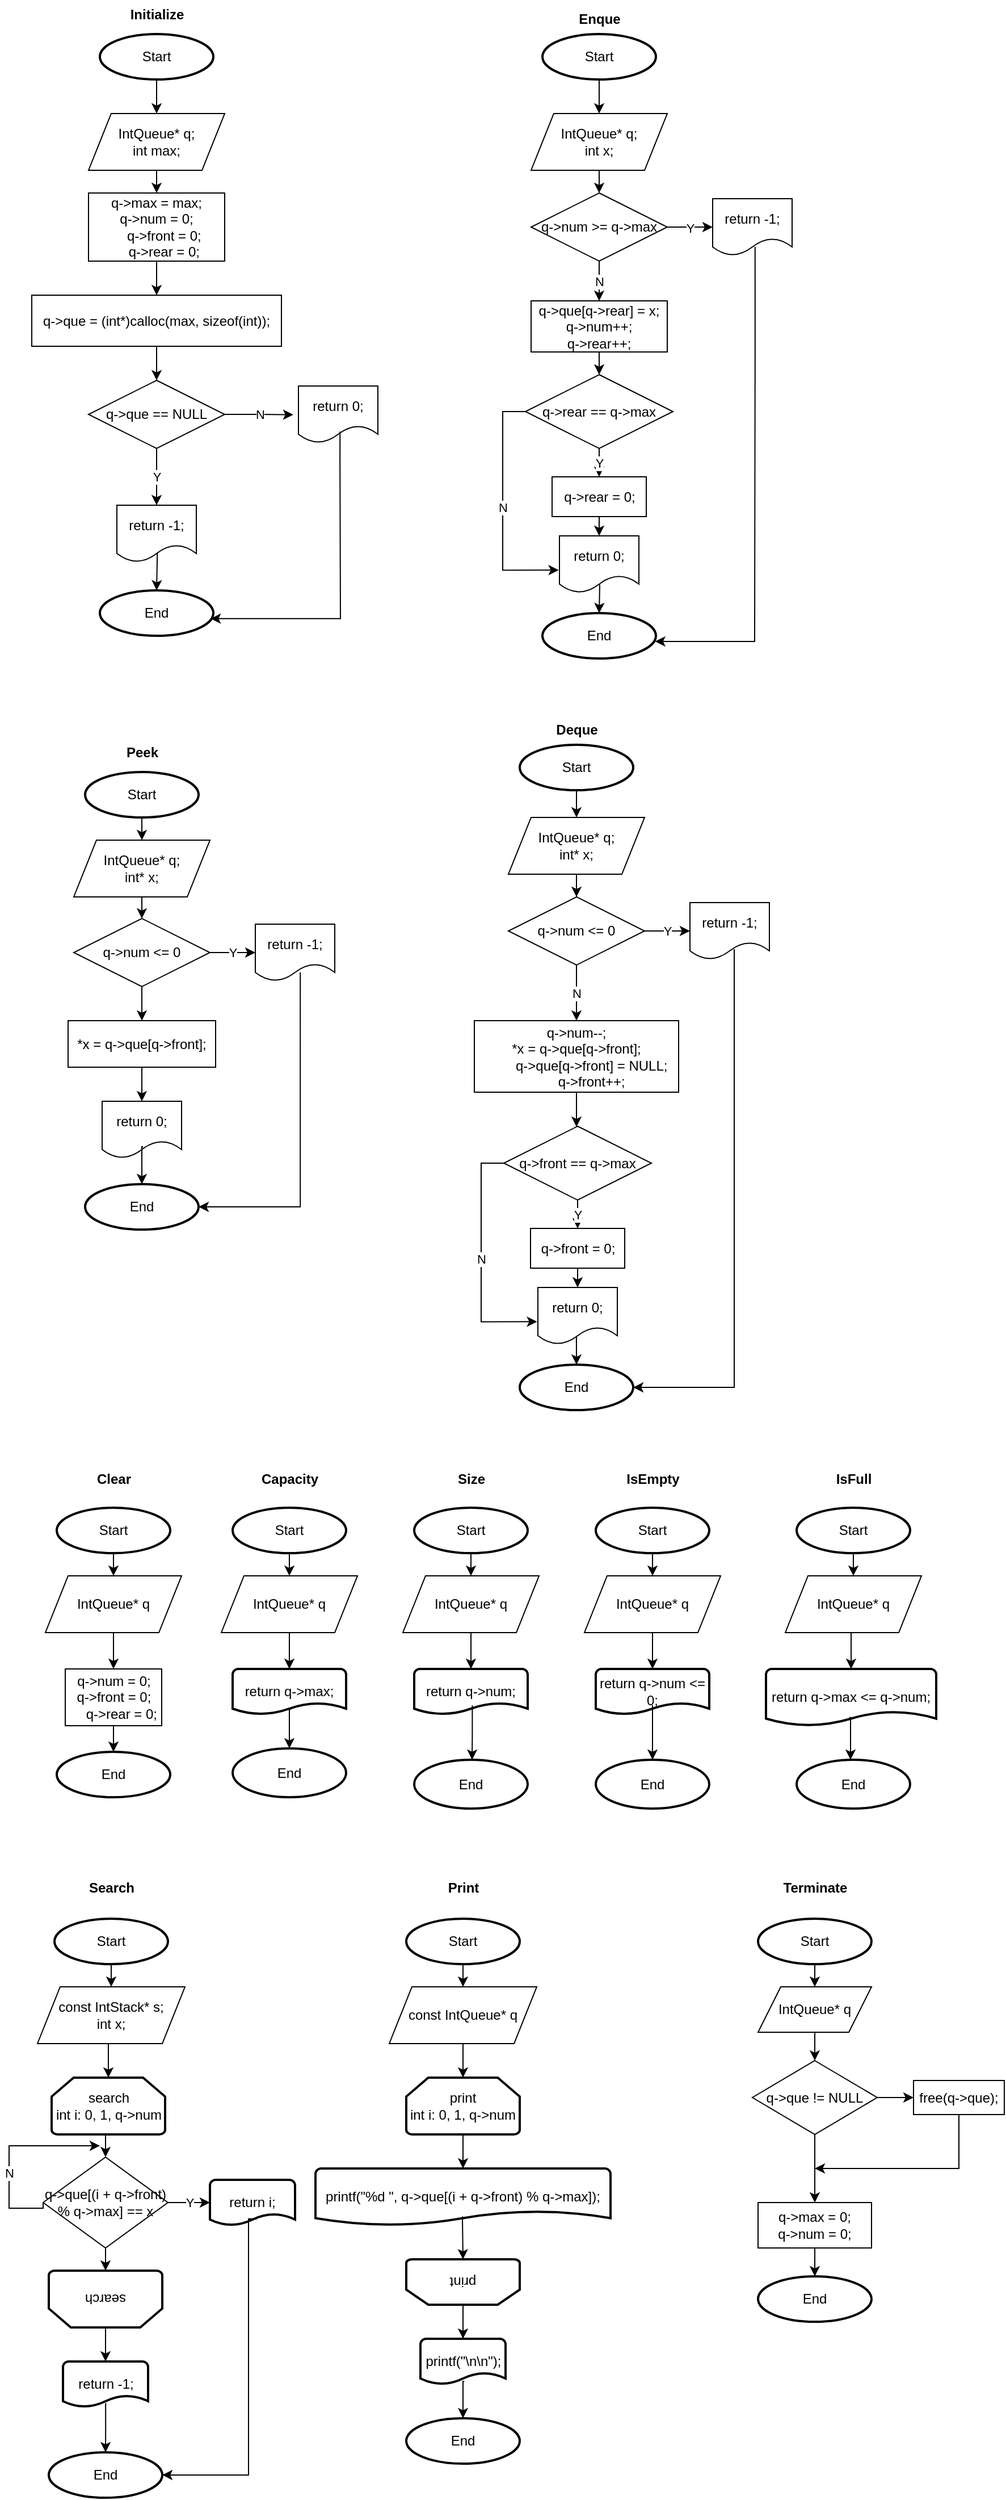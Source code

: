 <mxfile version="21.3.6" type="github">
  <diagram name="페이지-1" id="YFgWT-JXlxmy7XQ4LBd5">
    <mxGraphModel dx="1339" dy="707" grid="1" gridSize="10" guides="1" tooltips="1" connect="1" arrows="1" fold="1" page="1" pageScale="1" pageWidth="827" pageHeight="1169" math="0" shadow="0">
      <root>
        <mxCell id="0" />
        <mxCell id="1" parent="0" />
        <mxCell id="unVaKgMmHh477C6XNQjO-1" style="edgeStyle=orthogonalEdgeStyle;rounded=0;orthogonalLoop=1;jettySize=auto;html=1;exitX=0.5;exitY=1;exitDx=0;exitDy=0;exitPerimeter=0;entryX=0.5;entryY=0;entryDx=0;entryDy=0;" edge="1" parent="1" source="unVaKgMmHh477C6XNQjO-2" target="unVaKgMmHh477C6XNQjO-5">
          <mxGeometry relative="1" as="geometry" />
        </mxCell>
        <mxCell id="unVaKgMmHh477C6XNQjO-2" value="Start" style="strokeWidth=2;html=1;shape=mxgraph.flowchart.start_1;whiteSpace=wrap;" vertex="1" parent="1">
          <mxGeometry x="90" y="80" width="100" height="40" as="geometry" />
        </mxCell>
        <mxCell id="unVaKgMmHh477C6XNQjO-3" value="Initialize" style="text;align=center;fontStyle=1;verticalAlign=middle;spacingLeft=3;spacingRight=3;strokeColor=none;rotatable=0;points=[[0,0.5],[1,0.5]];portConstraint=eastwest;html=1;" vertex="1" parent="1">
          <mxGeometry x="100" y="50" width="80" height="26" as="geometry" />
        </mxCell>
        <mxCell id="unVaKgMmHh477C6XNQjO-4" style="edgeStyle=orthogonalEdgeStyle;rounded=0;orthogonalLoop=1;jettySize=auto;html=1;exitX=0.5;exitY=1;exitDx=0;exitDy=0;entryX=0.5;entryY=0;entryDx=0;entryDy=0;" edge="1" parent="1" source="unVaKgMmHh477C6XNQjO-5" target="unVaKgMmHh477C6XNQjO-7">
          <mxGeometry relative="1" as="geometry" />
        </mxCell>
        <mxCell id="unVaKgMmHh477C6XNQjO-5" value="IntQueue* q;&lt;br&gt;int max;" style="shape=parallelogram;perimeter=parallelogramPerimeter;whiteSpace=wrap;html=1;fixedSize=1;" vertex="1" parent="1">
          <mxGeometry x="80" y="150" width="120" height="50" as="geometry" />
        </mxCell>
        <mxCell id="unVaKgMmHh477C6XNQjO-6" style="edgeStyle=orthogonalEdgeStyle;rounded=0;orthogonalLoop=1;jettySize=auto;html=1;exitX=0.5;exitY=1;exitDx=0;exitDy=0;entryX=0.5;entryY=0;entryDx=0;entryDy=0;" edge="1" parent="1" source="unVaKgMmHh477C6XNQjO-7" target="unVaKgMmHh477C6XNQjO-9">
          <mxGeometry relative="1" as="geometry" />
        </mxCell>
        <mxCell id="unVaKgMmHh477C6XNQjO-7" value="&lt;div&gt;q-&amp;gt;max = max;&lt;/div&gt;&lt;div&gt;q-&amp;gt;num = 0;&lt;span style=&quot;&quot;&gt;&lt;/span&gt;&lt;/div&gt;&lt;div&gt;&lt;span style=&quot;&quot;&gt;&lt;span style=&quot;&quot;&gt;&lt;span style=&quot;white-space: pre;&quot;&gt;&amp;nbsp;&amp;nbsp;&amp;nbsp;&amp;nbsp;&lt;/span&gt;&lt;/span&gt;q-&amp;gt;front = 0;&lt;/span&gt;&lt;/div&gt;&lt;div&gt;&lt;span style=&quot;&quot;&gt;&lt;span style=&quot;&quot;&gt;&lt;span style=&quot;white-space: pre;&quot;&gt;&amp;nbsp;&amp;nbsp;&amp;nbsp;&amp;nbsp;&lt;/span&gt;&lt;/span&gt;q-&amp;gt;rear = 0;&lt;/span&gt;&lt;/div&gt;" style="rounded=0;whiteSpace=wrap;html=1;" vertex="1" parent="1">
          <mxGeometry x="80" y="220" width="120" height="60" as="geometry" />
        </mxCell>
        <mxCell id="unVaKgMmHh477C6XNQjO-8" style="edgeStyle=orthogonalEdgeStyle;rounded=0;orthogonalLoop=1;jettySize=auto;html=1;exitX=0.5;exitY=1;exitDx=0;exitDy=0;" edge="1" parent="1" source="unVaKgMmHh477C6XNQjO-9" target="unVaKgMmHh477C6XNQjO-12">
          <mxGeometry relative="1" as="geometry" />
        </mxCell>
        <mxCell id="unVaKgMmHh477C6XNQjO-9" value="q-&amp;gt;que = (int*)calloc(max, sizeof(int));" style="rounded=0;whiteSpace=wrap;html=1;" vertex="1" parent="1">
          <mxGeometry x="30" y="310" width="220" height="45" as="geometry" />
        </mxCell>
        <mxCell id="unVaKgMmHh477C6XNQjO-10" value="Y" style="edgeStyle=orthogonalEdgeStyle;rounded=0;orthogonalLoop=1;jettySize=auto;html=1;exitX=0.5;exitY=1;exitDx=0;exitDy=0;entryX=0.5;entryY=0;entryDx=0;entryDy=0;" edge="1" parent="1" source="unVaKgMmHh477C6XNQjO-12" target="unVaKgMmHh477C6XNQjO-13">
          <mxGeometry relative="1" as="geometry" />
        </mxCell>
        <mxCell id="unVaKgMmHh477C6XNQjO-11" value="N" style="edgeStyle=orthogonalEdgeStyle;rounded=0;orthogonalLoop=1;jettySize=auto;html=1;exitX=1;exitY=0.5;exitDx=0;exitDy=0;entryX=-0.065;entryY=0.506;entryDx=0;entryDy=0;entryPerimeter=0;" edge="1" parent="1" source="unVaKgMmHh477C6XNQjO-12" target="unVaKgMmHh477C6XNQjO-14">
          <mxGeometry relative="1" as="geometry" />
        </mxCell>
        <mxCell id="unVaKgMmHh477C6XNQjO-12" value="q-&amp;gt;que == NULL" style="rhombus;whiteSpace=wrap;html=1;" vertex="1" parent="1">
          <mxGeometry x="80" y="385" width="120" height="60" as="geometry" />
        </mxCell>
        <mxCell id="unVaKgMmHh477C6XNQjO-13" value="return -1;" style="shape=document;whiteSpace=wrap;html=1;boundedLbl=1;" vertex="1" parent="1">
          <mxGeometry x="105" y="495" width="70" height="50" as="geometry" />
        </mxCell>
        <mxCell id="unVaKgMmHh477C6XNQjO-14" value="return 0;" style="shape=document;whiteSpace=wrap;html=1;boundedLbl=1;" vertex="1" parent="1">
          <mxGeometry x="265" y="390" width="70" height="50" as="geometry" />
        </mxCell>
        <mxCell id="unVaKgMmHh477C6XNQjO-15" style="edgeStyle=orthogonalEdgeStyle;rounded=0;orthogonalLoop=1;jettySize=auto;html=1;exitX=0.509;exitY=0.848;exitDx=0;exitDy=0;exitPerimeter=0;entryX=0.5;entryY=0;entryDx=0;entryDy=0;entryPerimeter=0;" edge="1" parent="1" source="unVaKgMmHh477C6XNQjO-13" target="unVaKgMmHh477C6XNQjO-17">
          <mxGeometry relative="1" as="geometry" />
        </mxCell>
        <mxCell id="unVaKgMmHh477C6XNQjO-16" style="edgeStyle=orthogonalEdgeStyle;rounded=0;orthogonalLoop=1;jettySize=auto;html=1;exitX=0.523;exitY=0.803;exitDx=0;exitDy=0;exitPerimeter=0;entryX=0.976;entryY=0.623;entryDx=0;entryDy=0;entryPerimeter=0;" edge="1" parent="1" source="unVaKgMmHh477C6XNQjO-14" target="unVaKgMmHh477C6XNQjO-17">
          <mxGeometry relative="1" as="geometry">
            <Array as="points">
              <mxPoint x="302" y="460" />
              <mxPoint x="302" y="595" />
            </Array>
            <mxPoint x="192" y="596" as="targetPoint" />
          </mxGeometry>
        </mxCell>
        <mxCell id="unVaKgMmHh477C6XNQjO-17" value="End" style="strokeWidth=2;html=1;shape=mxgraph.flowchart.start_1;whiteSpace=wrap;" vertex="1" parent="1">
          <mxGeometry x="90" y="570" width="100" height="40" as="geometry" />
        </mxCell>
        <mxCell id="unVaKgMmHh477C6XNQjO-18" value="Enque" style="text;align=center;fontStyle=1;verticalAlign=middle;spacingLeft=3;spacingRight=3;strokeColor=none;rotatable=0;points=[[0,0.5],[1,0.5]];portConstraint=eastwest;html=1;" vertex="1" parent="1">
          <mxGeometry x="490" y="54" width="80" height="26" as="geometry" />
        </mxCell>
        <mxCell id="unVaKgMmHh477C6XNQjO-19" style="edgeStyle=orthogonalEdgeStyle;rounded=0;orthogonalLoop=1;jettySize=auto;html=1;exitX=0.5;exitY=1;exitDx=0;exitDy=0;exitPerimeter=0;entryX=0.5;entryY=0;entryDx=0;entryDy=0;" edge="1" parent="1" source="unVaKgMmHh477C6XNQjO-20" target="unVaKgMmHh477C6XNQjO-48">
          <mxGeometry relative="1" as="geometry" />
        </mxCell>
        <mxCell id="unVaKgMmHh477C6XNQjO-20" value="Start" style="strokeWidth=2;html=1;shape=mxgraph.flowchart.start_1;whiteSpace=wrap;" vertex="1" parent="1">
          <mxGeometry x="480" y="80" width="100" height="40" as="geometry" />
        </mxCell>
        <mxCell id="unVaKgMmHh477C6XNQjO-21" value="Y" style="edgeStyle=orthogonalEdgeStyle;rounded=0;orthogonalLoop=1;jettySize=auto;html=1;exitX=1;exitY=0.5;exitDx=0;exitDy=0;" edge="1" parent="1" source="unVaKgMmHh477C6XNQjO-23">
          <mxGeometry relative="1" as="geometry">
            <mxPoint x="630" y="250.0" as="targetPoint" />
          </mxGeometry>
        </mxCell>
        <mxCell id="unVaKgMmHh477C6XNQjO-22" value="N" style="edgeStyle=orthogonalEdgeStyle;rounded=0;orthogonalLoop=1;jettySize=auto;html=1;exitX=0.5;exitY=1;exitDx=0;exitDy=0;entryX=0.5;entryY=0;entryDx=0;entryDy=0;" edge="1" parent="1" source="unVaKgMmHh477C6XNQjO-23" target="unVaKgMmHh477C6XNQjO-26">
          <mxGeometry relative="1" as="geometry" />
        </mxCell>
        <mxCell id="unVaKgMmHh477C6XNQjO-23" value="q-&amp;gt;num &amp;gt;= q-&amp;gt;max" style="rhombus;whiteSpace=wrap;html=1;" vertex="1" parent="1">
          <mxGeometry x="470" y="220" width="120" height="60" as="geometry" />
        </mxCell>
        <mxCell id="unVaKgMmHh477C6XNQjO-24" value="return -1;" style="shape=document;whiteSpace=wrap;html=1;boundedLbl=1;" vertex="1" parent="1">
          <mxGeometry x="630" y="225" width="70" height="50" as="geometry" />
        </mxCell>
        <mxCell id="unVaKgMmHh477C6XNQjO-150" style="edgeStyle=orthogonalEdgeStyle;rounded=0;orthogonalLoop=1;jettySize=auto;html=1;exitX=0.5;exitY=1;exitDx=0;exitDy=0;entryX=0.5;entryY=0;entryDx=0;entryDy=0;" edge="1" parent="1" source="unVaKgMmHh477C6XNQjO-26" target="unVaKgMmHh477C6XNQjO-149">
          <mxGeometry relative="1" as="geometry" />
        </mxCell>
        <mxCell id="unVaKgMmHh477C6XNQjO-26" value="&lt;div&gt;q-&amp;gt;que[q-&amp;gt;rear] = x;&lt;/div&gt;&lt;div&gt;q-&amp;gt;num++;&lt;/div&gt;&lt;div&gt;&lt;span style=&quot;background-color: initial;&quot;&gt;q-&amp;gt;rear++;&lt;/span&gt;&lt;/div&gt;" style="rounded=0;whiteSpace=wrap;html=1;" vertex="1" parent="1">
          <mxGeometry x="470" y="315" width="120" height="45" as="geometry" />
        </mxCell>
        <mxCell id="unVaKgMmHh477C6XNQjO-27" value="return 0;" style="shape=document;whiteSpace=wrap;html=1;boundedLbl=1;" vertex="1" parent="1">
          <mxGeometry x="495" y="522" width="70" height="50" as="geometry" />
        </mxCell>
        <mxCell id="unVaKgMmHh477C6XNQjO-28" style="edgeStyle=orthogonalEdgeStyle;rounded=0;orthogonalLoop=1;jettySize=auto;html=1;exitX=0.507;exitY=0.857;exitDx=0;exitDy=0;exitPerimeter=0;entryX=0.5;entryY=0;entryDx=0;entryDy=0;entryPerimeter=0;" edge="1" parent="1" source="unVaKgMmHh477C6XNQjO-27" target="unVaKgMmHh477C6XNQjO-30">
          <mxGeometry relative="1" as="geometry" />
        </mxCell>
        <mxCell id="unVaKgMmHh477C6XNQjO-29" style="edgeStyle=orthogonalEdgeStyle;rounded=0;orthogonalLoop=1;jettySize=auto;html=1;exitX=0.534;exitY=0.847;exitDx=0;exitDy=0;exitPerimeter=0;entryX=0.993;entryY=0.625;entryDx=0;entryDy=0;entryPerimeter=0;" edge="1" parent="1" source="unVaKgMmHh477C6XNQjO-24" target="unVaKgMmHh477C6XNQjO-30">
          <mxGeometry relative="1" as="geometry">
            <Array as="points">
              <mxPoint x="667" y="358" />
              <mxPoint x="667" y="607" />
            </Array>
            <mxPoint x="665.98" y="357.25" as="sourcePoint" />
          </mxGeometry>
        </mxCell>
        <mxCell id="unVaKgMmHh477C6XNQjO-30" value="End" style="strokeWidth=2;html=1;shape=mxgraph.flowchart.start_1;whiteSpace=wrap;" vertex="1" parent="1">
          <mxGeometry x="480" y="590" width="100" height="40" as="geometry" />
        </mxCell>
        <mxCell id="unVaKgMmHh477C6XNQjO-31" value="Deque" style="text;align=center;fontStyle=1;verticalAlign=middle;spacingLeft=3;spacingRight=3;strokeColor=none;rotatable=0;points=[[0,0.5],[1,0.5]];portConstraint=eastwest;html=1;" vertex="1" parent="1">
          <mxGeometry x="470" y="680" width="80" height="26" as="geometry" />
        </mxCell>
        <mxCell id="unVaKgMmHh477C6XNQjO-32" style="edgeStyle=orthogonalEdgeStyle;rounded=0;orthogonalLoop=1;jettySize=auto;html=1;exitX=0.5;exitY=1;exitDx=0;exitDy=0;exitPerimeter=0;" edge="1" parent="1" source="unVaKgMmHh477C6XNQjO-33" target="unVaKgMmHh477C6XNQjO-50">
          <mxGeometry relative="1" as="geometry" />
        </mxCell>
        <mxCell id="unVaKgMmHh477C6XNQjO-33" value="Start" style="strokeWidth=2;html=1;shape=mxgraph.flowchart.start_1;whiteSpace=wrap;" vertex="1" parent="1">
          <mxGeometry x="460" y="706" width="100" height="40" as="geometry" />
        </mxCell>
        <mxCell id="unVaKgMmHh477C6XNQjO-34" value="Y" style="edgeStyle=orthogonalEdgeStyle;rounded=0;orthogonalLoop=1;jettySize=auto;html=1;exitX=1;exitY=0.5;exitDx=0;exitDy=0;" edge="1" parent="1" source="unVaKgMmHh477C6XNQjO-36" target="unVaKgMmHh477C6XNQjO-37">
          <mxGeometry relative="1" as="geometry" />
        </mxCell>
        <mxCell id="unVaKgMmHh477C6XNQjO-35" value="N" style="edgeStyle=orthogonalEdgeStyle;rounded=0;orthogonalLoop=1;jettySize=auto;html=1;exitX=0.5;exitY=1;exitDx=0;exitDy=0;entryX=0.5;entryY=0;entryDx=0;entryDy=0;" edge="1" parent="1" source="unVaKgMmHh477C6XNQjO-36" target="unVaKgMmHh477C6XNQjO-39">
          <mxGeometry relative="1" as="geometry" />
        </mxCell>
        <mxCell id="unVaKgMmHh477C6XNQjO-36" value="q-&amp;gt;num &amp;lt;= 0" style="rhombus;whiteSpace=wrap;html=1;" vertex="1" parent="1">
          <mxGeometry x="450" y="840" width="120" height="60" as="geometry" />
        </mxCell>
        <mxCell id="unVaKgMmHh477C6XNQjO-37" value="return -1;" style="shape=document;whiteSpace=wrap;html=1;boundedLbl=1;" vertex="1" parent="1">
          <mxGeometry x="610" y="845" width="70" height="50" as="geometry" />
        </mxCell>
        <mxCell id="unVaKgMmHh477C6XNQjO-156" style="edgeStyle=orthogonalEdgeStyle;rounded=0;orthogonalLoop=1;jettySize=auto;html=1;exitX=0.5;exitY=1;exitDx=0;exitDy=0;entryX=0.5;entryY=0;entryDx=0;entryDy=0;" edge="1" parent="1" source="unVaKgMmHh477C6XNQjO-39">
          <mxGeometry relative="1" as="geometry">
            <mxPoint x="510" y="1042.5" as="targetPoint" />
          </mxGeometry>
        </mxCell>
        <mxCell id="unVaKgMmHh477C6XNQjO-39" value="&lt;div&gt;q-&amp;gt;num--;&lt;/div&gt;&lt;div&gt;*x = q-&amp;gt;que[q-&amp;gt;front];&lt;span style=&quot;&quot;&gt;&lt;/span&gt;&lt;/div&gt;&lt;div&gt;&lt;span style=&quot;&quot;&gt;&lt;span style=&quot;&quot;&gt;&lt;span style=&quot;white-space: pre;&quot;&gt;&amp;nbsp;&amp;nbsp;&amp;nbsp;&amp;nbsp;&lt;/span&gt;&lt;span style=&quot;white-space: pre;&quot;&gt;&amp;nbsp;&amp;nbsp;&amp;nbsp;&amp;nbsp;&lt;/span&gt;&lt;/span&gt;q-&amp;gt;que[q-&amp;gt;front] = NULL;&lt;/span&gt;&lt;/div&gt;&lt;div&gt;&lt;span style=&quot;&quot;&gt;&lt;span style=&quot;&quot;&gt;&lt;span style=&quot;white-space: pre;&quot;&gt;&amp;nbsp;&amp;nbsp;&amp;nbsp;&amp;nbsp;&lt;/span&gt;&lt;span style=&quot;white-space: pre;&quot;&gt;&amp;nbsp;&amp;nbsp;&amp;nbsp;&amp;nbsp;&lt;/span&gt;&lt;/span&gt;q-&amp;gt;front++;&lt;/span&gt;&lt;/div&gt;" style="rounded=0;whiteSpace=wrap;html=1;" vertex="1" parent="1">
          <mxGeometry x="420" y="949" width="180" height="63" as="geometry" />
        </mxCell>
        <mxCell id="unVaKgMmHh477C6XNQjO-164" style="edgeStyle=orthogonalEdgeStyle;rounded=0;orthogonalLoop=1;jettySize=auto;html=1;exitX=0.485;exitY=0.815;exitDx=0;exitDy=0;exitPerimeter=0;entryX=0.5;entryY=0;entryDx=0;entryDy=0;entryPerimeter=0;" edge="1" parent="1" source="unVaKgMmHh477C6XNQjO-158" target="unVaKgMmHh477C6XNQjO-43">
          <mxGeometry relative="1" as="geometry" />
        </mxCell>
        <mxCell id="unVaKgMmHh477C6XNQjO-43" value="End" style="strokeWidth=2;html=1;shape=mxgraph.flowchart.start_1;whiteSpace=wrap;" vertex="1" parent="1">
          <mxGeometry x="460" y="1252" width="100" height="40" as="geometry" />
        </mxCell>
        <mxCell id="unVaKgMmHh477C6XNQjO-44" value="Peek" style="text;align=center;fontStyle=1;verticalAlign=middle;spacingLeft=3;spacingRight=3;strokeColor=none;rotatable=0;points=[[0,0.5],[1,0.5]];portConstraint=eastwest;html=1;" vertex="1" parent="1">
          <mxGeometry x="87" y="700" width="80" height="26" as="geometry" />
        </mxCell>
        <mxCell id="unVaKgMmHh477C6XNQjO-45" style="edgeStyle=orthogonalEdgeStyle;rounded=0;orthogonalLoop=1;jettySize=auto;html=1;exitX=0.5;exitY=1;exitDx=0;exitDy=0;exitPerimeter=0;entryX=0.5;entryY=0;entryDx=0;entryDy=0;" edge="1" parent="1" source="unVaKgMmHh477C6XNQjO-46" target="unVaKgMmHh477C6XNQjO-52">
          <mxGeometry relative="1" as="geometry" />
        </mxCell>
        <mxCell id="unVaKgMmHh477C6XNQjO-46" value="Start" style="strokeWidth=2;html=1;shape=mxgraph.flowchart.start_1;whiteSpace=wrap;" vertex="1" parent="1">
          <mxGeometry x="77" y="730" width="100" height="40" as="geometry" />
        </mxCell>
        <mxCell id="unVaKgMmHh477C6XNQjO-47" style="edgeStyle=orthogonalEdgeStyle;rounded=0;orthogonalLoop=1;jettySize=auto;html=1;exitX=0.5;exitY=1;exitDx=0;exitDy=0;entryX=0.5;entryY=0;entryDx=0;entryDy=0;" edge="1" parent="1" source="unVaKgMmHh477C6XNQjO-48" target="unVaKgMmHh477C6XNQjO-23">
          <mxGeometry relative="1" as="geometry" />
        </mxCell>
        <mxCell id="unVaKgMmHh477C6XNQjO-48" value="IntQueue* q;&lt;br style=&quot;border-color: var(--border-color);&quot;&gt;int x;" style="shape=parallelogram;perimeter=parallelogramPerimeter;whiteSpace=wrap;html=1;fixedSize=1;" vertex="1" parent="1">
          <mxGeometry x="470" y="150" width="120" height="50" as="geometry" />
        </mxCell>
        <mxCell id="unVaKgMmHh477C6XNQjO-49" style="edgeStyle=orthogonalEdgeStyle;rounded=0;orthogonalLoop=1;jettySize=auto;html=1;exitX=0.5;exitY=1;exitDx=0;exitDy=0;" edge="1" parent="1" source="unVaKgMmHh477C6XNQjO-50" target="unVaKgMmHh477C6XNQjO-36">
          <mxGeometry relative="1" as="geometry" />
        </mxCell>
        <mxCell id="unVaKgMmHh477C6XNQjO-50" value="IntQueue* q;&lt;br&gt;int* x;" style="shape=parallelogram;perimeter=parallelogramPerimeter;whiteSpace=wrap;html=1;fixedSize=1;" vertex="1" parent="1">
          <mxGeometry x="450" y="770" width="120" height="50" as="geometry" />
        </mxCell>
        <mxCell id="unVaKgMmHh477C6XNQjO-51" style="edgeStyle=orthogonalEdgeStyle;rounded=0;orthogonalLoop=1;jettySize=auto;html=1;exitX=0.5;exitY=1;exitDx=0;exitDy=0;entryX=0.5;entryY=0;entryDx=0;entryDy=0;" edge="1" parent="1" source="unVaKgMmHh477C6XNQjO-52" target="unVaKgMmHh477C6XNQjO-55">
          <mxGeometry relative="1" as="geometry" />
        </mxCell>
        <mxCell id="unVaKgMmHh477C6XNQjO-52" value="IntQueue* q;&lt;br style=&quot;border-color: var(--border-color);&quot;&gt;int* x;" style="shape=parallelogram;perimeter=parallelogramPerimeter;whiteSpace=wrap;html=1;fixedSize=1;" vertex="1" parent="1">
          <mxGeometry x="67" y="790" width="120" height="50" as="geometry" />
        </mxCell>
        <mxCell id="unVaKgMmHh477C6XNQjO-53" value="Y" style="edgeStyle=orthogonalEdgeStyle;rounded=0;orthogonalLoop=1;jettySize=auto;html=1;exitX=1;exitY=0.5;exitDx=0;exitDy=0;entryX=0;entryY=0.5;entryDx=0;entryDy=0;" edge="1" parent="1" source="unVaKgMmHh477C6XNQjO-55" target="unVaKgMmHh477C6XNQjO-56">
          <mxGeometry relative="1" as="geometry" />
        </mxCell>
        <mxCell id="unVaKgMmHh477C6XNQjO-54" style="edgeStyle=orthogonalEdgeStyle;rounded=0;orthogonalLoop=1;jettySize=auto;html=1;exitX=0.5;exitY=1;exitDx=0;exitDy=0;" edge="1" parent="1" source="unVaKgMmHh477C6XNQjO-55" target="unVaKgMmHh477C6XNQjO-58">
          <mxGeometry relative="1" as="geometry" />
        </mxCell>
        <mxCell id="unVaKgMmHh477C6XNQjO-55" value="q-&amp;gt;num &amp;lt;= 0" style="rhombus;whiteSpace=wrap;html=1;" vertex="1" parent="1">
          <mxGeometry x="67" y="859" width="120" height="60" as="geometry" />
        </mxCell>
        <mxCell id="unVaKgMmHh477C6XNQjO-56" value="return -1;" style="shape=document;whiteSpace=wrap;html=1;boundedLbl=1;" vertex="1" parent="1">
          <mxGeometry x="227" y="864" width="70" height="50" as="geometry" />
        </mxCell>
        <mxCell id="unVaKgMmHh477C6XNQjO-57" style="edgeStyle=orthogonalEdgeStyle;rounded=0;orthogonalLoop=1;jettySize=auto;html=1;exitX=0.5;exitY=1;exitDx=0;exitDy=0;entryX=0.5;entryY=0;entryDx=0;entryDy=0;" edge="1" parent="1" source="unVaKgMmHh477C6XNQjO-58" target="unVaKgMmHh477C6XNQjO-59">
          <mxGeometry relative="1" as="geometry" />
        </mxCell>
        <mxCell id="unVaKgMmHh477C6XNQjO-58" value="*x = q-&amp;gt;que[q-&amp;gt;front];" style="rounded=0;whiteSpace=wrap;html=1;" vertex="1" parent="1">
          <mxGeometry x="62" y="949" width="130" height="41" as="geometry" />
        </mxCell>
        <mxCell id="unVaKgMmHh477C6XNQjO-59" value="return 0;" style="shape=document;whiteSpace=wrap;html=1;boundedLbl=1;" vertex="1" parent="1">
          <mxGeometry x="92" y="1020" width="70" height="50" as="geometry" />
        </mxCell>
        <mxCell id="unVaKgMmHh477C6XNQjO-60" style="edgeStyle=orthogonalEdgeStyle;rounded=0;orthogonalLoop=1;jettySize=auto;html=1;exitX=0.509;exitY=0.848;exitDx=0;exitDy=0;exitPerimeter=0;entryX=0.5;entryY=0;entryDx=0;entryDy=0;entryPerimeter=0;" edge="1" parent="1" target="unVaKgMmHh477C6XNQjO-62">
          <mxGeometry relative="1" as="geometry">
            <mxPoint x="128" y="1060" as="sourcePoint" />
          </mxGeometry>
        </mxCell>
        <mxCell id="unVaKgMmHh477C6XNQjO-61" style="edgeStyle=orthogonalEdgeStyle;rounded=0;orthogonalLoop=1;jettySize=auto;html=1;entryX=1;entryY=0.5;entryDx=0;entryDy=0;entryPerimeter=0;exitX=0.566;exitY=0.85;exitDx=0;exitDy=0;exitPerimeter=0;" edge="1" parent="1" source="unVaKgMmHh477C6XNQjO-56" target="unVaKgMmHh477C6XNQjO-62">
          <mxGeometry relative="1" as="geometry">
            <mxPoint x="317" y="950" as="sourcePoint" />
            <Array as="points">
              <mxPoint x="267" y="1113" />
            </Array>
          </mxGeometry>
        </mxCell>
        <mxCell id="unVaKgMmHh477C6XNQjO-62" value="End" style="strokeWidth=2;html=1;shape=mxgraph.flowchart.start_1;whiteSpace=wrap;" vertex="1" parent="1">
          <mxGeometry x="77" y="1093" width="100" height="40" as="geometry" />
        </mxCell>
        <mxCell id="unVaKgMmHh477C6XNQjO-63" value="Clear" style="text;align=center;fontStyle=1;verticalAlign=middle;spacingLeft=3;spacingRight=3;strokeColor=none;rotatable=0;points=[[0,0.5],[1,0.5]];portConstraint=eastwest;html=1;" vertex="1" parent="1">
          <mxGeometry x="62" y="1340" width="80" height="26" as="geometry" />
        </mxCell>
        <mxCell id="unVaKgMmHh477C6XNQjO-64" style="edgeStyle=orthogonalEdgeStyle;rounded=0;orthogonalLoop=1;jettySize=auto;html=1;exitX=0.5;exitY=1;exitDx=0;exitDy=0;exitPerimeter=0;entryX=0.5;entryY=0;entryDx=0;entryDy=0;" edge="1" parent="1" source="unVaKgMmHh477C6XNQjO-65" target="unVaKgMmHh477C6XNQjO-67">
          <mxGeometry relative="1" as="geometry" />
        </mxCell>
        <mxCell id="unVaKgMmHh477C6XNQjO-65" value="Start" style="strokeWidth=2;html=1;shape=mxgraph.flowchart.start_1;whiteSpace=wrap;" vertex="1" parent="1">
          <mxGeometry x="52" y="1378" width="100" height="40" as="geometry" />
        </mxCell>
        <mxCell id="unVaKgMmHh477C6XNQjO-66" style="edgeStyle=orthogonalEdgeStyle;rounded=0;orthogonalLoop=1;jettySize=auto;html=1;exitX=0.5;exitY=1;exitDx=0;exitDy=0;" edge="1" parent="1" source="unVaKgMmHh477C6XNQjO-67" target="unVaKgMmHh477C6XNQjO-89">
          <mxGeometry relative="1" as="geometry" />
        </mxCell>
        <mxCell id="unVaKgMmHh477C6XNQjO-67" value="IntQueue* q" style="shape=parallelogram;perimeter=parallelogramPerimeter;whiteSpace=wrap;html=1;fixedSize=1;" vertex="1" parent="1">
          <mxGeometry x="42" y="1438" width="120" height="50" as="geometry" />
        </mxCell>
        <mxCell id="unVaKgMmHh477C6XNQjO-68" value="Capacity" style="text;align=center;fontStyle=1;verticalAlign=middle;spacingLeft=3;spacingRight=3;strokeColor=none;rotatable=0;points=[[0,0.5],[1,0.5]];portConstraint=eastwest;html=1;" vertex="1" parent="1">
          <mxGeometry x="217" y="1340" width="80" height="26" as="geometry" />
        </mxCell>
        <mxCell id="unVaKgMmHh477C6XNQjO-69" style="edgeStyle=orthogonalEdgeStyle;rounded=0;orthogonalLoop=1;jettySize=auto;html=1;exitX=0.5;exitY=1;exitDx=0;exitDy=0;exitPerimeter=0;entryX=0.5;entryY=0;entryDx=0;entryDy=0;" edge="1" parent="1" source="unVaKgMmHh477C6XNQjO-70" target="unVaKgMmHh477C6XNQjO-72">
          <mxGeometry relative="1" as="geometry" />
        </mxCell>
        <mxCell id="unVaKgMmHh477C6XNQjO-70" value="Start" style="strokeWidth=2;html=1;shape=mxgraph.flowchart.start_1;whiteSpace=wrap;" vertex="1" parent="1">
          <mxGeometry x="207" y="1378" width="100" height="40" as="geometry" />
        </mxCell>
        <mxCell id="unVaKgMmHh477C6XNQjO-71" style="edgeStyle=orthogonalEdgeStyle;rounded=0;orthogonalLoop=1;jettySize=auto;html=1;exitX=0.5;exitY=1;exitDx=0;exitDy=0;entryX=0.5;entryY=0;entryDx=0;entryDy=0;entryPerimeter=0;" edge="1" parent="1" source="unVaKgMmHh477C6XNQjO-72" target="unVaKgMmHh477C6XNQjO-90">
          <mxGeometry relative="1" as="geometry" />
        </mxCell>
        <mxCell id="unVaKgMmHh477C6XNQjO-72" value="IntQueue* q" style="shape=parallelogram;perimeter=parallelogramPerimeter;whiteSpace=wrap;html=1;fixedSize=1;" vertex="1" parent="1">
          <mxGeometry x="197" y="1438" width="120" height="50" as="geometry" />
        </mxCell>
        <mxCell id="unVaKgMmHh477C6XNQjO-73" value="Size" style="text;align=center;fontStyle=1;verticalAlign=middle;spacingLeft=3;spacingRight=3;strokeColor=none;rotatable=0;points=[[0,0.5],[1,0.5]];portConstraint=eastwest;html=1;" vertex="1" parent="1">
          <mxGeometry x="377" y="1340" width="80" height="26" as="geometry" />
        </mxCell>
        <mxCell id="unVaKgMmHh477C6XNQjO-74" style="edgeStyle=orthogonalEdgeStyle;rounded=0;orthogonalLoop=1;jettySize=auto;html=1;exitX=0.5;exitY=1;exitDx=0;exitDy=0;exitPerimeter=0;entryX=0.5;entryY=0;entryDx=0;entryDy=0;" edge="1" parent="1" source="unVaKgMmHh477C6XNQjO-75" target="unVaKgMmHh477C6XNQjO-77">
          <mxGeometry relative="1" as="geometry" />
        </mxCell>
        <mxCell id="unVaKgMmHh477C6XNQjO-75" value="Start" style="strokeWidth=2;html=1;shape=mxgraph.flowchart.start_1;whiteSpace=wrap;" vertex="1" parent="1">
          <mxGeometry x="367" y="1378" width="100" height="40" as="geometry" />
        </mxCell>
        <mxCell id="unVaKgMmHh477C6XNQjO-76" style="edgeStyle=orthogonalEdgeStyle;rounded=0;orthogonalLoop=1;jettySize=auto;html=1;exitX=0.5;exitY=1;exitDx=0;exitDy=0;entryX=0.5;entryY=0;entryDx=0;entryDy=0;entryPerimeter=0;" edge="1" parent="1" source="unVaKgMmHh477C6XNQjO-77" target="unVaKgMmHh477C6XNQjO-91">
          <mxGeometry relative="1" as="geometry" />
        </mxCell>
        <mxCell id="unVaKgMmHh477C6XNQjO-77" value="IntQueue* q" style="shape=parallelogram;perimeter=parallelogramPerimeter;whiteSpace=wrap;html=1;fixedSize=1;" vertex="1" parent="1">
          <mxGeometry x="357" y="1438" width="120" height="50" as="geometry" />
        </mxCell>
        <mxCell id="unVaKgMmHh477C6XNQjO-78" value="IsEmpty" style="text;align=center;fontStyle=1;verticalAlign=middle;spacingLeft=3;spacingRight=3;strokeColor=none;rotatable=0;points=[[0,0.5],[1,0.5]];portConstraint=eastwest;html=1;" vertex="1" parent="1">
          <mxGeometry x="537" y="1340" width="80" height="26" as="geometry" />
        </mxCell>
        <mxCell id="unVaKgMmHh477C6XNQjO-79" style="edgeStyle=orthogonalEdgeStyle;rounded=0;orthogonalLoop=1;jettySize=auto;html=1;exitX=0.5;exitY=1;exitDx=0;exitDy=0;exitPerimeter=0;entryX=0.5;entryY=0;entryDx=0;entryDy=0;" edge="1" parent="1" source="unVaKgMmHh477C6XNQjO-80" target="unVaKgMmHh477C6XNQjO-82">
          <mxGeometry relative="1" as="geometry" />
        </mxCell>
        <mxCell id="unVaKgMmHh477C6XNQjO-80" value="Start" style="strokeWidth=2;html=1;shape=mxgraph.flowchart.start_1;whiteSpace=wrap;" vertex="1" parent="1">
          <mxGeometry x="527" y="1378" width="100" height="40" as="geometry" />
        </mxCell>
        <mxCell id="unVaKgMmHh477C6XNQjO-81" style="edgeStyle=orthogonalEdgeStyle;rounded=0;orthogonalLoop=1;jettySize=auto;html=1;exitX=0.5;exitY=1;exitDx=0;exitDy=0;entryX=0.5;entryY=0;entryDx=0;entryDy=0;entryPerimeter=0;" edge="1" parent="1" source="unVaKgMmHh477C6XNQjO-82" target="unVaKgMmHh477C6XNQjO-92">
          <mxGeometry relative="1" as="geometry" />
        </mxCell>
        <mxCell id="unVaKgMmHh477C6XNQjO-82" value="IntQueue* q" style="shape=parallelogram;perimeter=parallelogramPerimeter;whiteSpace=wrap;html=1;fixedSize=1;" vertex="1" parent="1">
          <mxGeometry x="517" y="1438" width="120" height="50" as="geometry" />
        </mxCell>
        <mxCell id="unVaKgMmHh477C6XNQjO-83" value="IsFull" style="text;align=center;fontStyle=1;verticalAlign=middle;spacingLeft=3;spacingRight=3;strokeColor=none;rotatable=0;points=[[0,0.5],[1,0.5]];portConstraint=eastwest;html=1;" vertex="1" parent="1">
          <mxGeometry x="714" y="1340" width="80" height="26" as="geometry" />
        </mxCell>
        <mxCell id="unVaKgMmHh477C6XNQjO-84" style="edgeStyle=orthogonalEdgeStyle;rounded=0;orthogonalLoop=1;jettySize=auto;html=1;exitX=0.5;exitY=1;exitDx=0;exitDy=0;exitPerimeter=0;entryX=0.5;entryY=0;entryDx=0;entryDy=0;" edge="1" parent="1" source="unVaKgMmHh477C6XNQjO-85" target="unVaKgMmHh477C6XNQjO-87">
          <mxGeometry relative="1" as="geometry" />
        </mxCell>
        <mxCell id="unVaKgMmHh477C6XNQjO-85" value="Start" style="strokeWidth=2;html=1;shape=mxgraph.flowchart.start_1;whiteSpace=wrap;" vertex="1" parent="1">
          <mxGeometry x="704" y="1378" width="100" height="40" as="geometry" />
        </mxCell>
        <mxCell id="unVaKgMmHh477C6XNQjO-86" style="edgeStyle=orthogonalEdgeStyle;rounded=0;orthogonalLoop=1;jettySize=auto;html=1;exitX=0.5;exitY=1;exitDx=0;exitDy=0;entryX=0.5;entryY=0;entryDx=0;entryDy=0;entryPerimeter=0;" edge="1" parent="1" source="unVaKgMmHh477C6XNQjO-87" target="unVaKgMmHh477C6XNQjO-93">
          <mxGeometry relative="1" as="geometry" />
        </mxCell>
        <mxCell id="unVaKgMmHh477C6XNQjO-87" value="IntQueue* q" style="shape=parallelogram;perimeter=parallelogramPerimeter;whiteSpace=wrap;html=1;fixedSize=1;" vertex="1" parent="1">
          <mxGeometry x="694" y="1438" width="120" height="50" as="geometry" />
        </mxCell>
        <mxCell id="unVaKgMmHh477C6XNQjO-88" style="edgeStyle=orthogonalEdgeStyle;rounded=0;orthogonalLoop=1;jettySize=auto;html=1;exitX=0.5;exitY=1;exitDx=0;exitDy=0;entryX=0.5;entryY=0;entryDx=0;entryDy=0;entryPerimeter=0;" edge="1" parent="1" source="unVaKgMmHh477C6XNQjO-89" target="unVaKgMmHh477C6XNQjO-94">
          <mxGeometry relative="1" as="geometry" />
        </mxCell>
        <mxCell id="unVaKgMmHh477C6XNQjO-89" value="&lt;div&gt;q-&amp;gt;num = 0;&lt;/div&gt;&lt;div&gt;q-&amp;gt;front = 0;&lt;span style=&quot;&quot;&gt;&lt;/span&gt;&lt;/div&gt;&lt;div&gt;&lt;span style=&quot;&quot;&gt;&lt;span style=&quot;&quot;&gt;&lt;span style=&quot;white-space: pre;&quot;&gt;&amp;nbsp;&amp;nbsp;&amp;nbsp;&amp;nbsp;&lt;/span&gt;&lt;/span&gt;q-&amp;gt;rear = 0;&lt;/span&gt;&lt;/div&gt;" style="rounded=0;whiteSpace=wrap;html=1;" vertex="1" parent="1">
          <mxGeometry x="59.5" y="1520" width="85" height="50" as="geometry" />
        </mxCell>
        <mxCell id="unVaKgMmHh477C6XNQjO-90" value="return q-&amp;gt;max;" style="strokeWidth=2;html=1;shape=mxgraph.flowchart.document2;whiteSpace=wrap;size=0.25;" vertex="1" parent="1">
          <mxGeometry x="207" y="1520" width="100" height="40" as="geometry" />
        </mxCell>
        <mxCell id="unVaKgMmHh477C6XNQjO-91" value="return q-&amp;gt;num;" style="strokeWidth=2;html=1;shape=mxgraph.flowchart.document2;whiteSpace=wrap;size=0.25;" vertex="1" parent="1">
          <mxGeometry x="367" y="1520" width="100" height="40" as="geometry" />
        </mxCell>
        <mxCell id="unVaKgMmHh477C6XNQjO-92" value="return q-&amp;gt;num &amp;lt;= 0;" style="strokeWidth=2;html=1;shape=mxgraph.flowchart.document2;whiteSpace=wrap;size=0.25;" vertex="1" parent="1">
          <mxGeometry x="527" y="1520" width="100" height="40" as="geometry" />
        </mxCell>
        <mxCell id="unVaKgMmHh477C6XNQjO-93" value="return q-&amp;gt;max &amp;lt;= q-&amp;gt;num;" style="strokeWidth=2;html=1;shape=mxgraph.flowchart.document2;whiteSpace=wrap;size=0.25;" vertex="1" parent="1">
          <mxGeometry x="677" y="1520" width="150" height="50" as="geometry" />
        </mxCell>
        <mxCell id="unVaKgMmHh477C6XNQjO-94" value="End" style="strokeWidth=2;html=1;shape=mxgraph.flowchart.start_1;whiteSpace=wrap;" vertex="1" parent="1">
          <mxGeometry x="52" y="1593" width="100" height="40" as="geometry" />
        </mxCell>
        <mxCell id="unVaKgMmHh477C6XNQjO-95" style="edgeStyle=orthogonalEdgeStyle;rounded=0;orthogonalLoop=1;jettySize=auto;html=1;exitX=0.512;exitY=0.892;exitDx=0;exitDy=0;exitPerimeter=0;entryX=0.5;entryY=0;entryDx=0;entryDy=0;entryPerimeter=0;" edge="1" parent="1" source="unVaKgMmHh477C6XNQjO-90" target="unVaKgMmHh477C6XNQjO-96">
          <mxGeometry relative="1" as="geometry">
            <mxPoint x="258" y="1560" as="sourcePoint" />
          </mxGeometry>
        </mxCell>
        <mxCell id="unVaKgMmHh477C6XNQjO-96" value="End" style="strokeWidth=2;html=1;shape=mxgraph.flowchart.start_1;whiteSpace=wrap;" vertex="1" parent="1">
          <mxGeometry x="207" y="1590" width="100" height="43" as="geometry" />
        </mxCell>
        <mxCell id="unVaKgMmHh477C6XNQjO-97" style="edgeStyle=orthogonalEdgeStyle;rounded=0;orthogonalLoop=1;jettySize=auto;html=1;exitX=0.512;exitY=0.804;exitDx=0;exitDy=0;exitPerimeter=0;" edge="1" parent="1" source="unVaKgMmHh477C6XNQjO-91">
          <mxGeometry relative="1" as="geometry">
            <mxPoint x="418" y="1600" as="targetPoint" />
          </mxGeometry>
        </mxCell>
        <mxCell id="unVaKgMmHh477C6XNQjO-98" value="End" style="strokeWidth=2;html=1;shape=mxgraph.flowchart.start_1;whiteSpace=wrap;" vertex="1" parent="1">
          <mxGeometry x="367" y="1600" width="100" height="43" as="geometry" />
        </mxCell>
        <mxCell id="unVaKgMmHh477C6XNQjO-99" value="End" style="strokeWidth=2;html=1;shape=mxgraph.flowchart.start_1;whiteSpace=wrap;" vertex="1" parent="1">
          <mxGeometry x="527" y="1600" width="100" height="43" as="geometry" />
        </mxCell>
        <mxCell id="unVaKgMmHh477C6XNQjO-100" value="End" style="strokeWidth=2;html=1;shape=mxgraph.flowchart.start_1;whiteSpace=wrap;" vertex="1" parent="1">
          <mxGeometry x="704" y="1600" width="100" height="43" as="geometry" />
        </mxCell>
        <mxCell id="unVaKgMmHh477C6XNQjO-101" style="edgeStyle=orthogonalEdgeStyle;rounded=0;orthogonalLoop=1;jettySize=auto;html=1;exitX=0.512;exitY=0.804;exitDx=0;exitDy=0;exitPerimeter=0;" edge="1" parent="1">
          <mxGeometry relative="1" as="geometry">
            <mxPoint x="577" y="1552" as="sourcePoint" />
            <mxPoint x="577" y="1600" as="targetPoint" />
          </mxGeometry>
        </mxCell>
        <mxCell id="unVaKgMmHh477C6XNQjO-102" style="edgeStyle=orthogonalEdgeStyle;rounded=0;orthogonalLoop=1;jettySize=auto;html=1;exitX=0.49;exitY=0.855;exitDx=0;exitDy=0;exitPerimeter=0;entryX=0.5;entryY=0;entryDx=0;entryDy=0;entryPerimeter=0;" edge="1" parent="1" source="unVaKgMmHh477C6XNQjO-93">
          <mxGeometry relative="1" as="geometry">
            <mxPoint x="752.5" y="1566" as="sourcePoint" />
            <mxPoint x="751.5" y="1600" as="targetPoint" />
          </mxGeometry>
        </mxCell>
        <mxCell id="unVaKgMmHh477C6XNQjO-103" value="Search" style="text;align=center;fontStyle=1;verticalAlign=middle;spacingLeft=3;spacingRight=3;strokeColor=none;rotatable=0;points=[[0,0.5],[1,0.5]];portConstraint=eastwest;html=1;" vertex="1" parent="1">
          <mxGeometry x="60" y="1700" width="80" height="26" as="geometry" />
        </mxCell>
        <mxCell id="unVaKgMmHh477C6XNQjO-104" value="Print" style="text;align=center;fontStyle=1;verticalAlign=middle;spacingLeft=3;spacingRight=3;strokeColor=none;rotatable=0;points=[[0,0.5],[1,0.5]];portConstraint=eastwest;html=1;" vertex="1" parent="1">
          <mxGeometry x="370" y="1700" width="80" height="26" as="geometry" />
        </mxCell>
        <mxCell id="unVaKgMmHh477C6XNQjO-105" value="Terminate" style="text;align=center;fontStyle=1;verticalAlign=middle;spacingLeft=3;spacingRight=3;strokeColor=none;rotatable=0;points=[[0,0.5],[1,0.5]];portConstraint=eastwest;html=1;" vertex="1" parent="1">
          <mxGeometry x="680" y="1700" width="80" height="26" as="geometry" />
        </mxCell>
        <mxCell id="unVaKgMmHh477C6XNQjO-106" style="edgeStyle=orthogonalEdgeStyle;rounded=0;orthogonalLoop=1;jettySize=auto;html=1;exitX=0.5;exitY=1;exitDx=0;exitDy=0;entryX=0.5;entryY=0;entryDx=0;entryDy=0;entryPerimeter=0;" edge="1" parent="1" source="unVaKgMmHh477C6XNQjO-107" target="unVaKgMmHh477C6XNQjO-111">
          <mxGeometry relative="1" as="geometry" />
        </mxCell>
        <mxCell id="unVaKgMmHh477C6XNQjO-107" value="const IntStack* s;&lt;br&gt;int x;" style="shape=parallelogram;perimeter=parallelogramPerimeter;whiteSpace=wrap;html=1;fixedSize=1;" vertex="1" parent="1">
          <mxGeometry x="35" y="1800" width="130" height="50" as="geometry" />
        </mxCell>
        <mxCell id="unVaKgMmHh477C6XNQjO-108" style="edgeStyle=orthogonalEdgeStyle;rounded=0;orthogonalLoop=1;jettySize=auto;html=1;exitX=0.5;exitY=1;exitDx=0;exitDy=0;exitPerimeter=0;entryX=0.5;entryY=0;entryDx=0;entryDy=0;" edge="1" parent="1" source="unVaKgMmHh477C6XNQjO-109" target="unVaKgMmHh477C6XNQjO-107">
          <mxGeometry relative="1" as="geometry" />
        </mxCell>
        <mxCell id="unVaKgMmHh477C6XNQjO-109" value="Start" style="strokeWidth=2;html=1;shape=mxgraph.flowchart.start_1;whiteSpace=wrap;" vertex="1" parent="1">
          <mxGeometry x="50" y="1740" width="100" height="40" as="geometry" />
        </mxCell>
        <mxCell id="unVaKgMmHh477C6XNQjO-110" style="edgeStyle=orthogonalEdgeStyle;rounded=0;orthogonalLoop=1;jettySize=auto;html=1;exitX=0.5;exitY=1;exitDx=0;exitDy=0;exitPerimeter=0;entryX=0.5;entryY=0;entryDx=0;entryDy=0;" edge="1" parent="1" source="unVaKgMmHh477C6XNQjO-111" target="unVaKgMmHh477C6XNQjO-115">
          <mxGeometry relative="1" as="geometry" />
        </mxCell>
        <mxCell id="unVaKgMmHh477C6XNQjO-111" value="search&lt;br&gt;int i: 0, 1, q-&amp;gt;num" style="strokeWidth=2;html=1;shape=mxgraph.flowchart.loop_limit;whiteSpace=wrap;" vertex="1" parent="1">
          <mxGeometry x="47.5" y="1880" width="100" height="50" as="geometry" />
        </mxCell>
        <mxCell id="unVaKgMmHh477C6XNQjO-112" value="Y" style="edgeStyle=orthogonalEdgeStyle;rounded=0;orthogonalLoop=1;jettySize=auto;html=1;exitX=1;exitY=0.5;exitDx=0;exitDy=0;entryX=0;entryY=0.5;entryDx=0;entryDy=0;entryPerimeter=0;" edge="1" parent="1" source="unVaKgMmHh477C6XNQjO-115" target="unVaKgMmHh477C6XNQjO-116">
          <mxGeometry relative="1" as="geometry" />
        </mxCell>
        <mxCell id="unVaKgMmHh477C6XNQjO-113" value="N" style="edgeStyle=orthogonalEdgeStyle;rounded=0;orthogonalLoop=1;jettySize=auto;html=1;exitX=0;exitY=0.5;exitDx=0;exitDy=0;" edge="1" parent="1" source="unVaKgMmHh477C6XNQjO-115">
          <mxGeometry x="-0.222" relative="1" as="geometry">
            <mxPoint x="90" y="1940" as="targetPoint" />
            <Array as="points">
              <mxPoint x="10" y="1995" />
              <mxPoint x="10" y="1940" />
            </Array>
            <mxPoint as="offset" />
          </mxGeometry>
        </mxCell>
        <mxCell id="unVaKgMmHh477C6XNQjO-114" style="edgeStyle=orthogonalEdgeStyle;rounded=0;orthogonalLoop=1;jettySize=auto;html=1;exitX=0.5;exitY=1;exitDx=0;exitDy=0;entryX=0.5;entryY=1;entryDx=0;entryDy=0;entryPerimeter=0;" edge="1" parent="1" source="unVaKgMmHh477C6XNQjO-115" target="unVaKgMmHh477C6XNQjO-118">
          <mxGeometry relative="1" as="geometry">
            <mxPoint x="94.793" y="2110" as="targetPoint" />
          </mxGeometry>
        </mxCell>
        <mxCell id="unVaKgMmHh477C6XNQjO-115" value="q-&amp;gt;que[(i + q-&amp;gt;front) % q-&amp;gt;max] == x" style="rhombus;whiteSpace=wrap;html=1;" vertex="1" parent="1">
          <mxGeometry x="40" y="1950" width="110" height="80" as="geometry" />
        </mxCell>
        <mxCell id="unVaKgMmHh477C6XNQjO-116" value="return i;" style="strokeWidth=2;html=1;shape=mxgraph.flowchart.document2;whiteSpace=wrap;size=0.25;" vertex="1" parent="1">
          <mxGeometry x="187" y="1970" width="75" height="40" as="geometry" />
        </mxCell>
        <mxCell id="unVaKgMmHh477C6XNQjO-117" style="edgeStyle=orthogonalEdgeStyle;rounded=0;orthogonalLoop=1;jettySize=auto;html=1;exitX=0.5;exitY=0;exitDx=0;exitDy=0;exitPerimeter=0;entryX=0.5;entryY=0;entryDx=0;entryDy=0;entryPerimeter=0;" edge="1" parent="1" source="unVaKgMmHh477C6XNQjO-118" target="unVaKgMmHh477C6XNQjO-119">
          <mxGeometry relative="1" as="geometry" />
        </mxCell>
        <mxCell id="unVaKgMmHh477C6XNQjO-118" value="search" style="strokeWidth=2;html=1;shape=mxgraph.flowchart.loop_limit;whiteSpace=wrap;rotation=-180;" vertex="1" parent="1">
          <mxGeometry x="45" y="2050" width="100" height="50" as="geometry" />
        </mxCell>
        <mxCell id="unVaKgMmHh477C6XNQjO-119" value="return -1;" style="strokeWidth=2;html=1;shape=mxgraph.flowchart.document2;whiteSpace=wrap;size=0.25;" vertex="1" parent="1">
          <mxGeometry x="57.5" y="2130" width="75" height="40" as="geometry" />
        </mxCell>
        <mxCell id="unVaKgMmHh477C6XNQjO-120" style="edgeStyle=orthogonalEdgeStyle;rounded=0;orthogonalLoop=1;jettySize=auto;html=1;exitX=0.501;exitY=0.916;exitDx=0;exitDy=0;exitPerimeter=0;entryX=0.5;entryY=0;entryDx=0;entryDy=0;entryPerimeter=0;" edge="1" parent="1" source="unVaKgMmHh477C6XNQjO-119" target="unVaKgMmHh477C6XNQjO-122">
          <mxGeometry relative="1" as="geometry" />
        </mxCell>
        <mxCell id="unVaKgMmHh477C6XNQjO-121" style="edgeStyle=orthogonalEdgeStyle;rounded=0;orthogonalLoop=1;jettySize=auto;html=1;exitX=0.551;exitY=0.86;exitDx=0;exitDy=0;exitPerimeter=0;entryX=1;entryY=0.5;entryDx=0;entryDy=0;entryPerimeter=0;" edge="1" parent="1" source="unVaKgMmHh477C6XNQjO-116" target="unVaKgMmHh477C6XNQjO-122">
          <mxGeometry relative="1" as="geometry">
            <Array as="points">
              <mxPoint x="221" y="2230" />
            </Array>
          </mxGeometry>
        </mxCell>
        <mxCell id="unVaKgMmHh477C6XNQjO-122" value="End" style="strokeWidth=2;html=1;shape=mxgraph.flowchart.start_1;whiteSpace=wrap;" vertex="1" parent="1">
          <mxGeometry x="45" y="2210" width="100" height="40" as="geometry" />
        </mxCell>
        <mxCell id="unVaKgMmHh477C6XNQjO-123" style="edgeStyle=orthogonalEdgeStyle;rounded=0;orthogonalLoop=1;jettySize=auto;html=1;exitX=0.5;exitY=1;exitDx=0;exitDy=0;exitPerimeter=0;entryX=0.5;entryY=0;entryDx=0;entryDy=0;" edge="1" parent="1" source="unVaKgMmHh477C6XNQjO-124" target="unVaKgMmHh477C6XNQjO-126">
          <mxGeometry relative="1" as="geometry" />
        </mxCell>
        <mxCell id="unVaKgMmHh477C6XNQjO-124" value="Start" style="strokeWidth=2;html=1;shape=mxgraph.flowchart.start_1;whiteSpace=wrap;" vertex="1" parent="1">
          <mxGeometry x="360" y="1740" width="100" height="40" as="geometry" />
        </mxCell>
        <mxCell id="unVaKgMmHh477C6XNQjO-125" style="edgeStyle=orthogonalEdgeStyle;rounded=0;orthogonalLoop=1;jettySize=auto;html=1;exitX=0.5;exitY=1;exitDx=0;exitDy=0;" edge="1" parent="1" source="unVaKgMmHh477C6XNQjO-126" target="unVaKgMmHh477C6XNQjO-128">
          <mxGeometry relative="1" as="geometry" />
        </mxCell>
        <mxCell id="unVaKgMmHh477C6XNQjO-126" value="const IntQueue* q" style="shape=parallelogram;perimeter=parallelogramPerimeter;whiteSpace=wrap;html=1;fixedSize=1;" vertex="1" parent="1">
          <mxGeometry x="345" y="1800" width="130" height="50" as="geometry" />
        </mxCell>
        <mxCell id="unVaKgMmHh477C6XNQjO-127" style="edgeStyle=orthogonalEdgeStyle;rounded=0;orthogonalLoop=1;jettySize=auto;html=1;exitX=0.5;exitY=1;exitDx=0;exitDy=0;exitPerimeter=0;" edge="1" parent="1" source="unVaKgMmHh477C6XNQjO-128" target="unVaKgMmHh477C6XNQjO-129">
          <mxGeometry relative="1" as="geometry" />
        </mxCell>
        <mxCell id="unVaKgMmHh477C6XNQjO-128" value="print&lt;br&gt;int i: 0, 1, q-&amp;gt;num" style="strokeWidth=2;html=1;shape=mxgraph.flowchart.loop_limit;whiteSpace=wrap;" vertex="1" parent="1">
          <mxGeometry x="360" y="1880" width="100" height="50" as="geometry" />
        </mxCell>
        <mxCell id="unVaKgMmHh477C6XNQjO-129" value="printf(&quot;%d &quot;, q-&amp;gt;que[(i + q-&amp;gt;front) % q-&amp;gt;max]);" style="strokeWidth=2;html=1;shape=mxgraph.flowchart.document2;whiteSpace=wrap;size=0.25;" vertex="1" parent="1">
          <mxGeometry x="280" y="1960" width="260" height="50" as="geometry" />
        </mxCell>
        <mxCell id="unVaKgMmHh477C6XNQjO-130" style="edgeStyle=orthogonalEdgeStyle;rounded=0;orthogonalLoop=1;jettySize=auto;html=1;exitX=0.498;exitY=0.844;exitDx=0;exitDy=0;exitPerimeter=0;entryX=0.5;entryY=1;entryDx=0;entryDy=0;entryPerimeter=0;" edge="1" parent="1" source="unVaKgMmHh477C6XNQjO-129" target="unVaKgMmHh477C6XNQjO-132">
          <mxGeometry relative="1" as="geometry" />
        </mxCell>
        <mxCell id="unVaKgMmHh477C6XNQjO-131" style="edgeStyle=orthogonalEdgeStyle;rounded=0;orthogonalLoop=1;jettySize=auto;html=1;exitX=0.5;exitY=0;exitDx=0;exitDy=0;exitPerimeter=0;entryX=0.5;entryY=0;entryDx=0;entryDy=0;entryPerimeter=0;" edge="1" parent="1" source="unVaKgMmHh477C6XNQjO-132" target="unVaKgMmHh477C6XNQjO-134">
          <mxGeometry relative="1" as="geometry" />
        </mxCell>
        <mxCell id="unVaKgMmHh477C6XNQjO-132" value="print" style="strokeWidth=2;html=1;shape=mxgraph.flowchart.loop_limit;whiteSpace=wrap;rotation=-180;" vertex="1" parent="1">
          <mxGeometry x="360" y="2040" width="100" height="40" as="geometry" />
        </mxCell>
        <mxCell id="unVaKgMmHh477C6XNQjO-133" style="edgeStyle=orthogonalEdgeStyle;rounded=0;orthogonalLoop=1;jettySize=auto;html=1;exitX=0.5;exitY=0;exitDx=0;exitDy=0;exitPerimeter=0;" edge="1" parent="1" source="unVaKgMmHh477C6XNQjO-132" target="unVaKgMmHh477C6XNQjO-132">
          <mxGeometry relative="1" as="geometry" />
        </mxCell>
        <mxCell id="unVaKgMmHh477C6XNQjO-134" value="printf(&quot;\n\n&quot;);" style="strokeWidth=2;html=1;shape=mxgraph.flowchart.document2;whiteSpace=wrap;size=0.25;" vertex="1" parent="1">
          <mxGeometry x="372.5" y="2110" width="75" height="40" as="geometry" />
        </mxCell>
        <mxCell id="unVaKgMmHh477C6XNQjO-135" style="edgeStyle=orthogonalEdgeStyle;rounded=0;orthogonalLoop=1;jettySize=auto;html=1;exitX=0.515;exitY=0.939;exitDx=0;exitDy=0;exitPerimeter=0;entryX=0.5;entryY=0;entryDx=0;entryDy=0;entryPerimeter=0;" edge="1" parent="1" source="unVaKgMmHh477C6XNQjO-134" target="unVaKgMmHh477C6XNQjO-136">
          <mxGeometry relative="1" as="geometry" />
        </mxCell>
        <mxCell id="unVaKgMmHh477C6XNQjO-136" value="End" style="strokeWidth=2;html=1;shape=mxgraph.flowchart.start_1;whiteSpace=wrap;" vertex="1" parent="1">
          <mxGeometry x="360" y="2180" width="100" height="40" as="geometry" />
        </mxCell>
        <mxCell id="unVaKgMmHh477C6XNQjO-137" style="edgeStyle=orthogonalEdgeStyle;rounded=0;orthogonalLoop=1;jettySize=auto;html=1;exitX=0.5;exitY=1;exitDx=0;exitDy=0;entryX=0.5;entryY=0;entryDx=0;entryDy=0;" edge="1" parent="1" source="unVaKgMmHh477C6XNQjO-138" target="unVaKgMmHh477C6XNQjO-143">
          <mxGeometry relative="1" as="geometry" />
        </mxCell>
        <mxCell id="unVaKgMmHh477C6XNQjO-138" value="IntQueue* q" style="shape=parallelogram;perimeter=parallelogramPerimeter;whiteSpace=wrap;html=1;fixedSize=1;" vertex="1" parent="1">
          <mxGeometry x="670" y="1800" width="100" height="40" as="geometry" />
        </mxCell>
        <mxCell id="unVaKgMmHh477C6XNQjO-139" style="edgeStyle=orthogonalEdgeStyle;rounded=0;orthogonalLoop=1;jettySize=auto;html=1;exitX=0.5;exitY=1;exitDx=0;exitDy=0;exitPerimeter=0;entryX=0.5;entryY=0;entryDx=0;entryDy=0;" edge="1" parent="1" source="unVaKgMmHh477C6XNQjO-140" target="unVaKgMmHh477C6XNQjO-138">
          <mxGeometry relative="1" as="geometry" />
        </mxCell>
        <mxCell id="unVaKgMmHh477C6XNQjO-140" value="Start" style="strokeWidth=2;html=1;shape=mxgraph.flowchart.start_1;whiteSpace=wrap;" vertex="1" parent="1">
          <mxGeometry x="670" y="1740" width="100" height="40" as="geometry" />
        </mxCell>
        <mxCell id="unVaKgMmHh477C6XNQjO-141" style="edgeStyle=orthogonalEdgeStyle;rounded=0;orthogonalLoop=1;jettySize=auto;html=1;exitX=0.5;exitY=1;exitDx=0;exitDy=0;entryX=0.5;entryY=0;entryDx=0;entryDy=0;" edge="1" parent="1" source="unVaKgMmHh477C6XNQjO-143" target="unVaKgMmHh477C6XNQjO-145">
          <mxGeometry relative="1" as="geometry" />
        </mxCell>
        <mxCell id="unVaKgMmHh477C6XNQjO-142" style="edgeStyle=orthogonalEdgeStyle;rounded=0;orthogonalLoop=1;jettySize=auto;html=1;exitX=1;exitY=0.5;exitDx=0;exitDy=0;entryX=0;entryY=0.5;entryDx=0;entryDy=0;" edge="1" parent="1" source="unVaKgMmHh477C6XNQjO-143" target="unVaKgMmHh477C6XNQjO-147">
          <mxGeometry relative="1" as="geometry" />
        </mxCell>
        <mxCell id="unVaKgMmHh477C6XNQjO-143" value="q-&amp;gt;que != NULL" style="rhombus;whiteSpace=wrap;html=1;" vertex="1" parent="1">
          <mxGeometry x="665" y="1865" width="110" height="65" as="geometry" />
        </mxCell>
        <mxCell id="unVaKgMmHh477C6XNQjO-144" style="edgeStyle=orthogonalEdgeStyle;rounded=0;orthogonalLoop=1;jettySize=auto;html=1;exitX=0.5;exitY=1;exitDx=0;exitDy=0;" edge="1" parent="1" source="unVaKgMmHh477C6XNQjO-145" target="unVaKgMmHh477C6XNQjO-148">
          <mxGeometry relative="1" as="geometry" />
        </mxCell>
        <mxCell id="unVaKgMmHh477C6XNQjO-145" value="&lt;div&gt;q-&amp;gt;max = 0;&lt;/div&gt;&lt;div&gt;q-&amp;gt;num = 0;&lt;span style=&quot;&quot;&gt;&lt;/span&gt;&lt;/div&gt;" style="rounded=0;whiteSpace=wrap;html=1;" vertex="1" parent="1">
          <mxGeometry x="670" y="1990" width="100" height="40" as="geometry" />
        </mxCell>
        <mxCell id="unVaKgMmHh477C6XNQjO-146" style="edgeStyle=orthogonalEdgeStyle;rounded=0;orthogonalLoop=1;jettySize=auto;html=1;exitX=0.5;exitY=1;exitDx=0;exitDy=0;" edge="1" parent="1" source="unVaKgMmHh477C6XNQjO-147">
          <mxGeometry relative="1" as="geometry">
            <mxPoint x="720" y="1960" as="targetPoint" />
            <Array as="points">
              <mxPoint x="847" y="1960" />
            </Array>
          </mxGeometry>
        </mxCell>
        <mxCell id="unVaKgMmHh477C6XNQjO-147" value="free(q-&amp;gt;que);" style="rounded=0;whiteSpace=wrap;html=1;" vertex="1" parent="1">
          <mxGeometry x="807" y="1882.5" width="80" height="30" as="geometry" />
        </mxCell>
        <mxCell id="unVaKgMmHh477C6XNQjO-148" value="End" style="strokeWidth=2;html=1;shape=mxgraph.flowchart.start_1;whiteSpace=wrap;" vertex="1" parent="1">
          <mxGeometry x="670" y="2055" width="100" height="40" as="geometry" />
        </mxCell>
        <mxCell id="unVaKgMmHh477C6XNQjO-152" value="Y" style="edgeStyle=orthogonalEdgeStyle;rounded=0;orthogonalLoop=1;jettySize=auto;html=1;exitX=0.5;exitY=1;exitDx=0;exitDy=0;entryX=0.5;entryY=0;entryDx=0;entryDy=0;" edge="1" parent="1" source="unVaKgMmHh477C6XNQjO-149" target="unVaKgMmHh477C6XNQjO-151">
          <mxGeometry relative="1" as="geometry" />
        </mxCell>
        <mxCell id="unVaKgMmHh477C6XNQjO-153" value="N" style="edgeStyle=orthogonalEdgeStyle;rounded=0;orthogonalLoop=1;jettySize=auto;html=1;exitX=0;exitY=0.5;exitDx=0;exitDy=0;entryX=-0.01;entryY=0.603;entryDx=0;entryDy=0;entryPerimeter=0;" edge="1" parent="1" source="unVaKgMmHh477C6XNQjO-149" target="unVaKgMmHh477C6XNQjO-27">
          <mxGeometry relative="1" as="geometry" />
        </mxCell>
        <mxCell id="unVaKgMmHh477C6XNQjO-149" value="q-&gt;rear == q-&gt;max" style="rhombus;whiteSpace=wrap;html=1;" vertex="1" parent="1">
          <mxGeometry x="465" y="380" width="130" height="65" as="geometry" />
        </mxCell>
        <mxCell id="unVaKgMmHh477C6XNQjO-154" style="edgeStyle=orthogonalEdgeStyle;rounded=0;orthogonalLoop=1;jettySize=auto;html=1;exitX=0.5;exitY=1;exitDx=0;exitDy=0;entryX=0.5;entryY=0;entryDx=0;entryDy=0;" edge="1" parent="1" source="unVaKgMmHh477C6XNQjO-151" target="unVaKgMmHh477C6XNQjO-27">
          <mxGeometry relative="1" as="geometry" />
        </mxCell>
        <mxCell id="unVaKgMmHh477C6XNQjO-151" value="q-&amp;gt;rear = 0;" style="rounded=0;whiteSpace=wrap;html=1;" vertex="1" parent="1">
          <mxGeometry x="488.5" y="470" width="83" height="35" as="geometry" />
        </mxCell>
        <mxCell id="unVaKgMmHh477C6XNQjO-158" value="return 0;" style="shape=document;whiteSpace=wrap;html=1;boundedLbl=1;" vertex="1" parent="1">
          <mxGeometry x="476" y="1184" width="70" height="50" as="geometry" />
        </mxCell>
        <mxCell id="unVaKgMmHh477C6XNQjO-159" value="Y" style="edgeStyle=orthogonalEdgeStyle;rounded=0;orthogonalLoop=1;jettySize=auto;html=1;exitX=0.5;exitY=1;exitDx=0;exitDy=0;entryX=0.5;entryY=0;entryDx=0;entryDy=0;" edge="1" parent="1" source="unVaKgMmHh477C6XNQjO-161" target="unVaKgMmHh477C6XNQjO-163">
          <mxGeometry relative="1" as="geometry" />
        </mxCell>
        <mxCell id="unVaKgMmHh477C6XNQjO-160" value="N" style="edgeStyle=orthogonalEdgeStyle;rounded=0;orthogonalLoop=1;jettySize=auto;html=1;exitX=0;exitY=0.5;exitDx=0;exitDy=0;entryX=-0.01;entryY=0.603;entryDx=0;entryDy=0;entryPerimeter=0;" edge="1" parent="1" source="unVaKgMmHh477C6XNQjO-161" target="unVaKgMmHh477C6XNQjO-158">
          <mxGeometry relative="1" as="geometry" />
        </mxCell>
        <mxCell id="unVaKgMmHh477C6XNQjO-161" value="q-&amp;gt;front == q-&amp;gt;max" style="rhombus;whiteSpace=wrap;html=1;" vertex="1" parent="1">
          <mxGeometry x="446" y="1042" width="130" height="65" as="geometry" />
        </mxCell>
        <mxCell id="unVaKgMmHh477C6XNQjO-162" style="edgeStyle=orthogonalEdgeStyle;rounded=0;orthogonalLoop=1;jettySize=auto;html=1;exitX=0.5;exitY=1;exitDx=0;exitDy=0;entryX=0.5;entryY=0;entryDx=0;entryDy=0;" edge="1" parent="1" source="unVaKgMmHh477C6XNQjO-163" target="unVaKgMmHh477C6XNQjO-158">
          <mxGeometry relative="1" as="geometry" />
        </mxCell>
        <mxCell id="unVaKgMmHh477C6XNQjO-163" value="q-&amp;gt;front = 0;" style="rounded=0;whiteSpace=wrap;html=1;" vertex="1" parent="1">
          <mxGeometry x="469.5" y="1132" width="83" height="35" as="geometry" />
        </mxCell>
        <mxCell id="unVaKgMmHh477C6XNQjO-165" style="edgeStyle=orthogonalEdgeStyle;rounded=0;orthogonalLoop=1;jettySize=auto;html=1;exitX=0.534;exitY=0.847;exitDx=0;exitDy=0;exitPerimeter=0;entryX=1;entryY=0.5;entryDx=0;entryDy=0;entryPerimeter=0;" edge="1" parent="1" target="unVaKgMmHh477C6XNQjO-43">
          <mxGeometry relative="1" as="geometry">
            <Array as="points">
              <mxPoint x="649" y="1272" />
            </Array>
            <mxPoint x="649" y="886" as="sourcePoint" />
            <mxPoint x="561" y="1234" as="targetPoint" />
          </mxGeometry>
        </mxCell>
      </root>
    </mxGraphModel>
  </diagram>
</mxfile>
